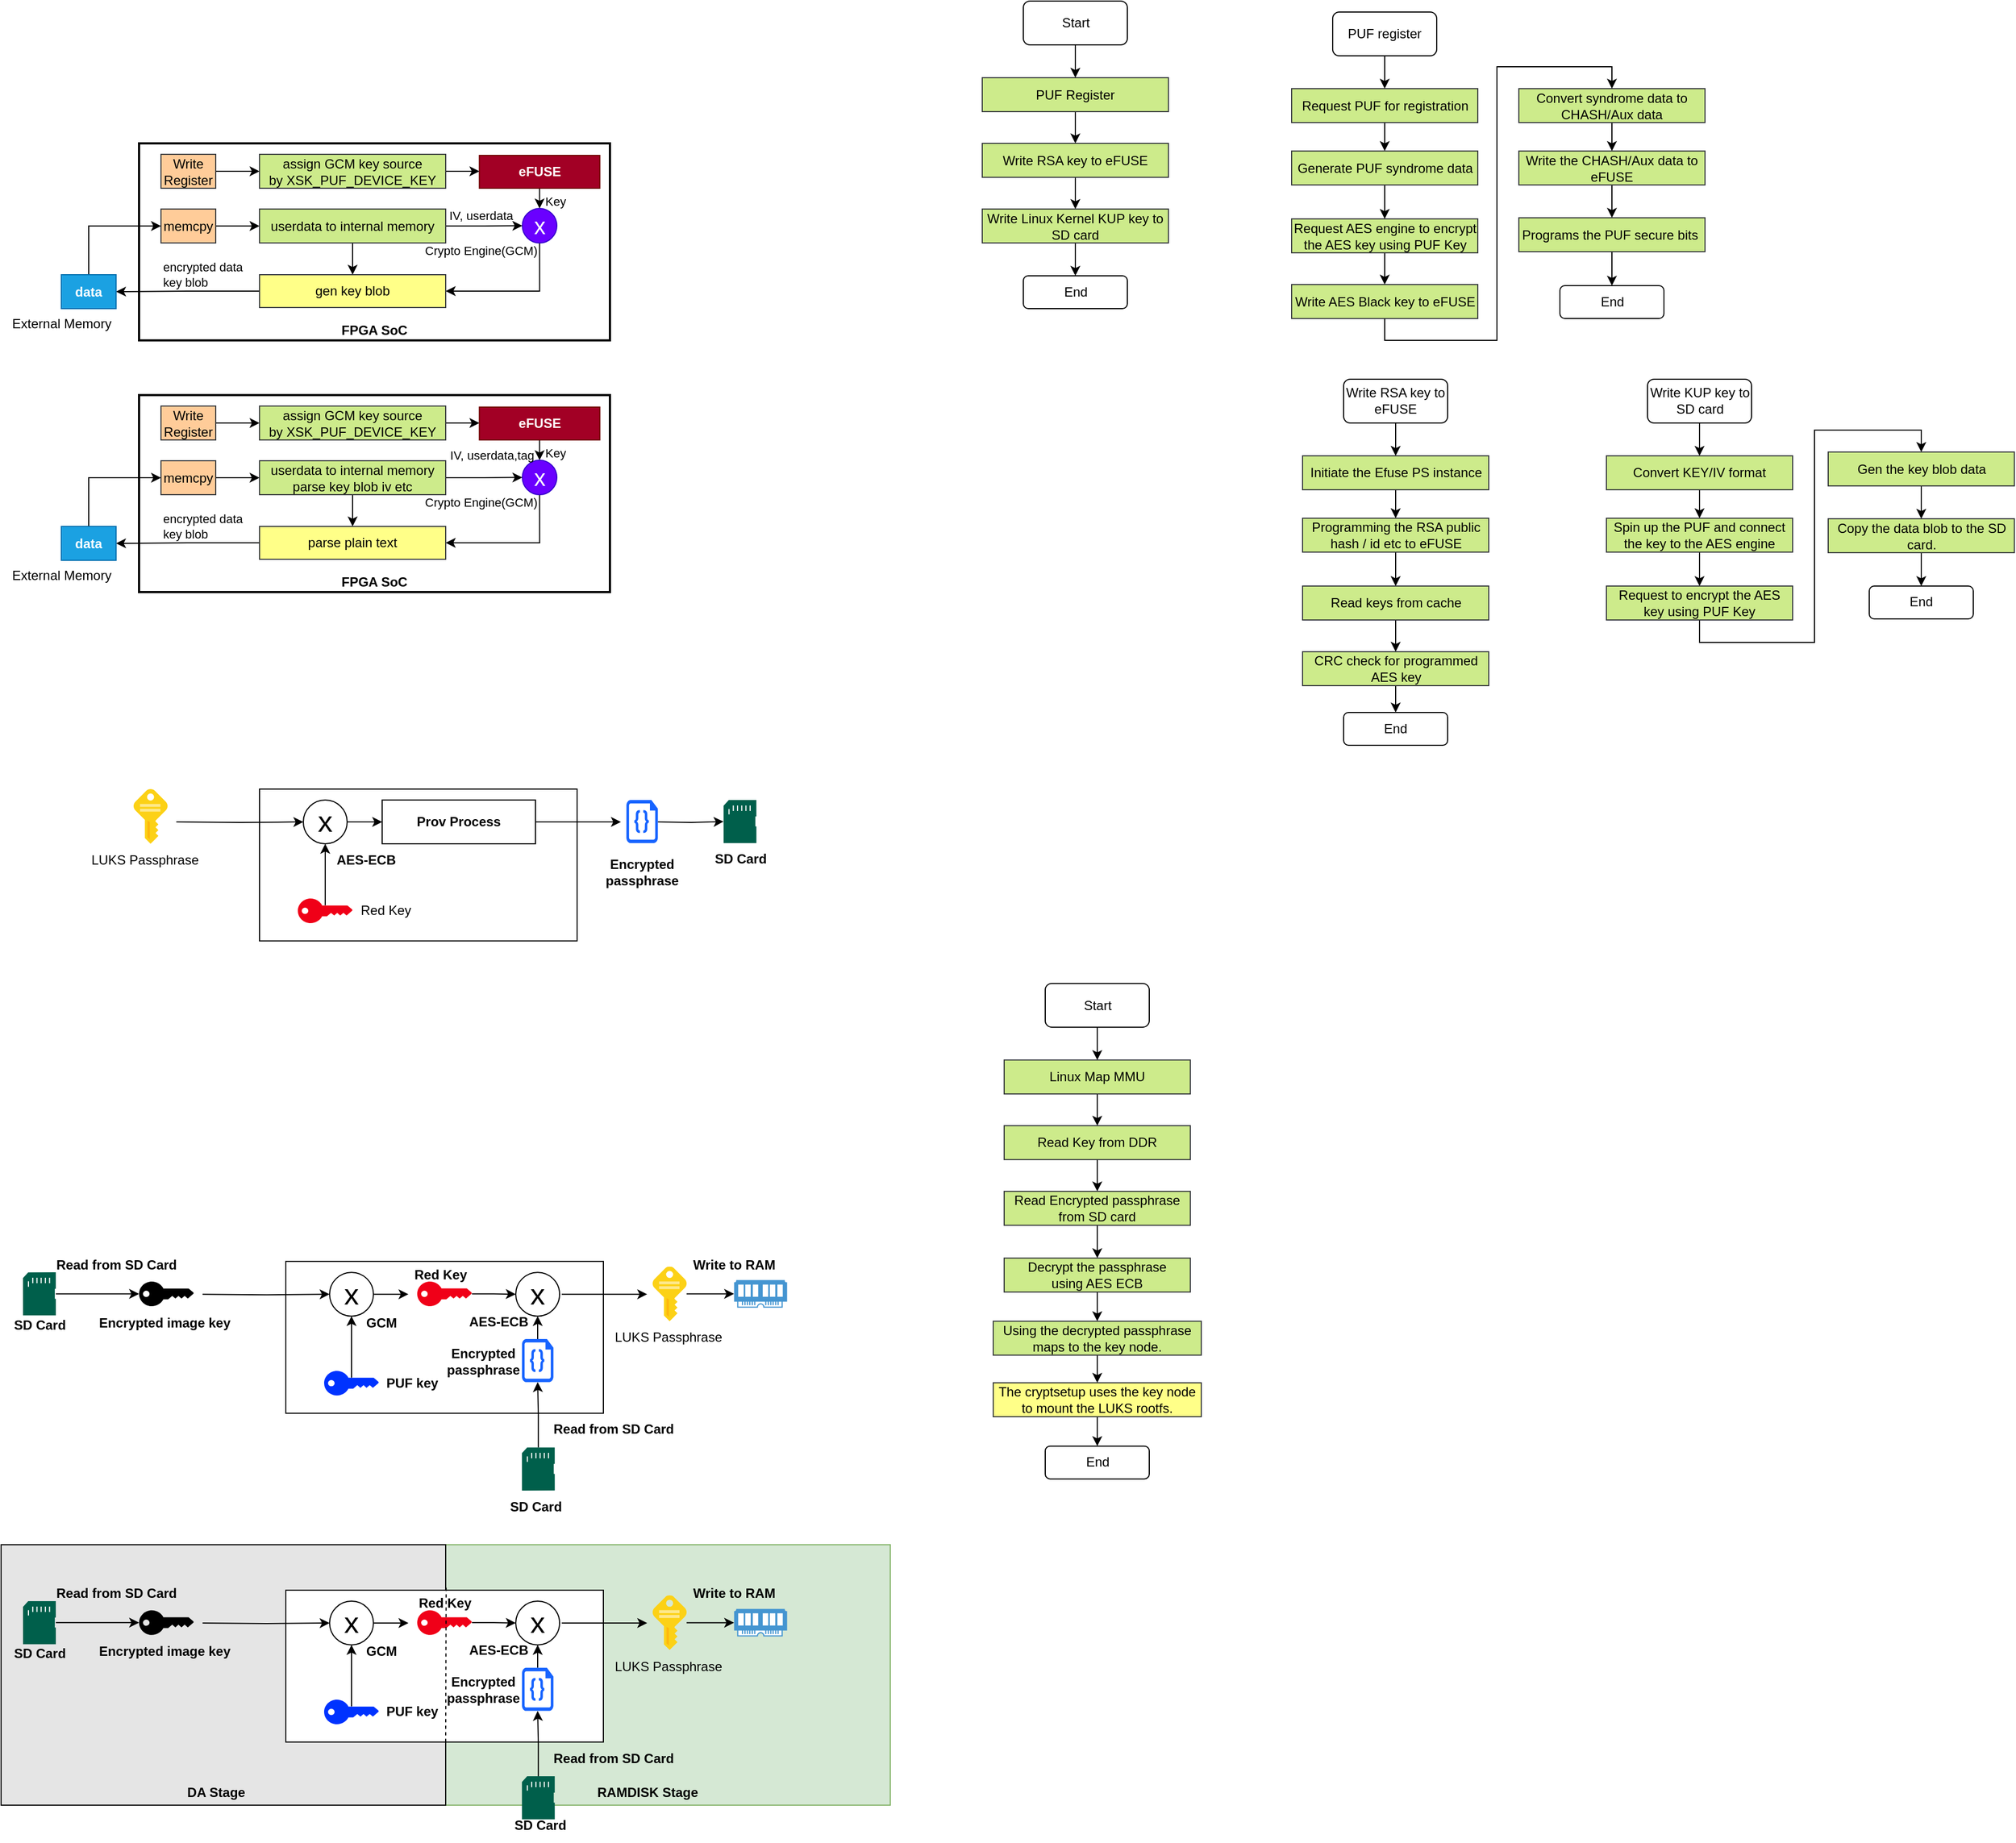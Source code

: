 <mxfile version="20.8.10" type="device"><diagram id="eOrjNteVhnYl1yW6FZCV" name="第 1 页"><mxGraphModel dx="1333" dy="772" grid="1" gridSize="10" guides="1" tooltips="1" connect="1" arrows="1" fold="1" page="1" pageScale="1" pageWidth="827" pageHeight="1169" math="0" shadow="0"><root><mxCell id="0"/><mxCell id="1" parent="0"/><mxCell id="dIfFLoeEUg8xRtzglXrK-108" value="" style="rounded=0;whiteSpace=wrap;html=1;fontSize=12;fillColor=#d5e8d4;strokeColor=#82b366;" vertex="1" parent="1"><mxGeometry x="710" y="1520.43" width="406" height="238" as="geometry"/></mxCell><mxCell id="dIfFLoeEUg8xRtzglXrK-107" value="" style="rounded=0;whiteSpace=wrap;html=1;fontSize=12;fillColor=#E5E5E5;" vertex="1" parent="1"><mxGeometry x="304" y="1520.43" width="406" height="238" as="geometry"/></mxCell><mxCell id="HHF_aMySW7nhZMweLyzL-1" value="FPGA SoC" style="rounded=0;whiteSpace=wrap;html=1;verticalAlign=bottom;strokeWidth=2;fontStyle=1" parent="1" vertex="1"><mxGeometry x="430" y="240" width="430" height="180" as="geometry"/></mxCell><mxCell id="HHF_aMySW7nhZMweLyzL-4" value="External Memory" style="text;html=1;align=center;verticalAlign=middle;resizable=0;points=[];autosize=1;strokeColor=none;fillColor=none;" parent="1" vertex="1"><mxGeometry x="304" y="390" width="110" height="30" as="geometry"/></mxCell><mxCell id="HHF_aMySW7nhZMweLyzL-14" style="edgeStyle=orthogonalEdgeStyle;rounded=0;orthogonalLoop=1;jettySize=auto;html=1;exitX=0.5;exitY=1;exitDx=0;exitDy=0;entryX=0.5;entryY=0;entryDx=0;entryDy=0;fontSize=21;" parent="1" source="HHF_aMySW7nhZMweLyzL-6" target="HHF_aMySW7nhZMweLyzL-9" edge="1"><mxGeometry relative="1" as="geometry"/></mxCell><mxCell id="HHF_aMySW7nhZMweLyzL-6" value="eFUSE" style="rounded=0;whiteSpace=wrap;html=1;fillColor=#a20025;strokeColor=#6F0000;fontColor=#ffffff;fontStyle=1" parent="1" vertex="1"><mxGeometry x="740.75" y="251" width="110" height="30" as="geometry"/></mxCell><mxCell id="HHF_aMySW7nhZMweLyzL-11" style="edgeStyle=orthogonalEdgeStyle;rounded=0;orthogonalLoop=1;jettySize=auto;html=1;exitX=1;exitY=0.5;exitDx=0;exitDy=0;fontSize=21;" parent="1" source="HHF_aMySW7nhZMweLyzL-7" target="HHF_aMySW7nhZMweLyzL-8" edge="1"><mxGeometry relative="1" as="geometry"/></mxCell><mxCell id="HHF_aMySW7nhZMweLyzL-7" value="Write Register" style="rounded=0;whiteSpace=wrap;html=1;fillColor=#ffcc99;strokeColor=#36393d;" parent="1" vertex="1"><mxGeometry x="450" y="250" width="50" height="31" as="geometry"/></mxCell><mxCell id="HHF_aMySW7nhZMweLyzL-16" style="edgeStyle=orthogonalEdgeStyle;rounded=0;orthogonalLoop=1;jettySize=auto;html=1;exitX=1;exitY=0.5;exitDx=0;exitDy=0;entryX=0;entryY=0.5;entryDx=0;entryDy=0;fontSize=21;" parent="1" source="HHF_aMySW7nhZMweLyzL-8" target="HHF_aMySW7nhZMweLyzL-6" edge="1"><mxGeometry relative="1" as="geometry"/></mxCell><mxCell id="HHF_aMySW7nhZMweLyzL-8" value="assign GCM key source by&amp;nbsp;XSK_PUF_DEVICE_KEY" style="rounded=0;whiteSpace=wrap;html=1;fillColor=#cdeb8b;strokeColor=#36393d;" parent="1" vertex="1"><mxGeometry x="540" y="250" width="170" height="31" as="geometry"/></mxCell><mxCell id="HHF_aMySW7nhZMweLyzL-28" style="edgeStyle=orthogonalEdgeStyle;rounded=0;orthogonalLoop=1;jettySize=auto;html=1;exitX=0.5;exitY=1;exitDx=0;exitDy=0;entryX=1;entryY=0.5;entryDx=0;entryDy=0;fontSize=11;" parent="1" source="HHF_aMySW7nhZMweLyzL-9" target="HHF_aMySW7nhZMweLyzL-23" edge="1"><mxGeometry relative="1" as="geometry"/></mxCell><mxCell id="HHF_aMySW7nhZMweLyzL-9" value="x" style="ellipse;whiteSpace=wrap;html=1;aspect=fixed;fontSize=21;fillColor=#6a00ff;fontColor=#ffffff;strokeColor=#3700CC;" parent="1" vertex="1"><mxGeometry x="780" y="299.5" width="31.5" height="31.5" as="geometry"/></mxCell><mxCell id="HHF_aMySW7nhZMweLyzL-18" style="edgeStyle=orthogonalEdgeStyle;rounded=0;orthogonalLoop=1;jettySize=auto;html=1;exitX=1;exitY=0.5;exitDx=0;exitDy=0;fontSize=21;" parent="1" source="HHF_aMySW7nhZMweLyzL-15" target="HHF_aMySW7nhZMweLyzL-17" edge="1"><mxGeometry relative="1" as="geometry"/></mxCell><mxCell id="HHF_aMySW7nhZMweLyzL-15" value="memcpy" style="rounded=0;whiteSpace=wrap;html=1;fillColor=#ffcc99;strokeColor=#36393d;" parent="1" vertex="1"><mxGeometry x="450" y="300" width="50" height="31" as="geometry"/></mxCell><mxCell id="HHF_aMySW7nhZMweLyzL-19" style="edgeStyle=orthogonalEdgeStyle;rounded=0;orthogonalLoop=1;jettySize=auto;html=1;exitX=1;exitY=0.5;exitDx=0;exitDy=0;entryX=0;entryY=0.5;entryDx=0;entryDy=0;fontSize=21;" parent="1" source="HHF_aMySW7nhZMweLyzL-17" target="HHF_aMySW7nhZMweLyzL-9" edge="1"><mxGeometry relative="1" as="geometry"/></mxCell><mxCell id="HHF_aMySW7nhZMweLyzL-29" style="edgeStyle=orthogonalEdgeStyle;rounded=0;orthogonalLoop=1;jettySize=auto;html=1;exitX=0.5;exitY=1;exitDx=0;exitDy=0;fontSize=11;" parent="1" source="HHF_aMySW7nhZMweLyzL-17" target="HHF_aMySW7nhZMweLyzL-23" edge="1"><mxGeometry relative="1" as="geometry"/></mxCell><mxCell id="HHF_aMySW7nhZMweLyzL-17" value="userdata to internal memory" style="rounded=0;whiteSpace=wrap;html=1;fillColor=#cdeb8b;strokeColor=#36393d;" parent="1" vertex="1"><mxGeometry x="540" y="300" width="170" height="31" as="geometry"/></mxCell><mxCell id="HHF_aMySW7nhZMweLyzL-20" value="IV, userdata" style="text;html=1;align=center;verticalAlign=middle;resizable=0;points=[];autosize=1;strokeColor=none;fillColor=none;fontSize=11;" parent="1" vertex="1"><mxGeometry x="702" y="291" width="80" height="30" as="geometry"/></mxCell><mxCell id="HHF_aMySW7nhZMweLyzL-21" value="Key" style="text;html=1;align=center;verticalAlign=middle;resizable=0;points=[];autosize=1;strokeColor=none;fillColor=none;fontSize=11;" parent="1" vertex="1"><mxGeometry x="790" y="278" width="40" height="30" as="geometry"/></mxCell><mxCell id="HHF_aMySW7nhZMweLyzL-31" style="edgeStyle=orthogonalEdgeStyle;rounded=0;orthogonalLoop=1;jettySize=auto;html=1;exitX=0;exitY=0.5;exitDx=0;exitDy=0;fontSize=11;" parent="1" source="HHF_aMySW7nhZMweLyzL-23" target="HHF_aMySW7nhZMweLyzL-30" edge="1"><mxGeometry relative="1" as="geometry"/></mxCell><mxCell id="HHF_aMySW7nhZMweLyzL-23" value="gen key blob" style="rounded=0;whiteSpace=wrap;html=1;fillColor=#ffff88;strokeColor=#36393d;" parent="1" vertex="1"><mxGeometry x="540" y="360" width="170" height="30" as="geometry"/></mxCell><mxCell id="HHF_aMySW7nhZMweLyzL-32" style="edgeStyle=orthogonalEdgeStyle;rounded=0;orthogonalLoop=1;jettySize=auto;html=1;exitX=0.5;exitY=0;exitDx=0;exitDy=0;entryX=0;entryY=0.5;entryDx=0;entryDy=0;fontSize=11;" parent="1" source="HHF_aMySW7nhZMweLyzL-30" target="HHF_aMySW7nhZMweLyzL-15" edge="1"><mxGeometry relative="1" as="geometry"/></mxCell><mxCell id="HHF_aMySW7nhZMweLyzL-30" value="data" style="rounded=0;whiteSpace=wrap;html=1;fillColor=#1ba1e2;fontColor=#ffffff;strokeColor=#006EAF;fontStyle=1" parent="1" vertex="1"><mxGeometry x="359" y="360" width="50" height="31" as="geometry"/></mxCell><mxCell id="HHF_aMySW7nhZMweLyzL-33" value="Crypto Engine(GCM)" style="text;html=1;align=center;verticalAlign=middle;resizable=0;points=[];autosize=1;strokeColor=none;fillColor=none;fontSize=11;" parent="1" vertex="1"><mxGeometry x="677" y="323" width="130" height="30" as="geometry"/></mxCell><mxCell id="HHF_aMySW7nhZMweLyzL-34" value="encrypted data&lt;br&gt;key blob" style="text;html=1;align=left;verticalAlign=middle;resizable=0;points=[];autosize=1;strokeColor=none;fillColor=none;fontSize=11;" parent="1" vertex="1"><mxGeometry x="450" y="340" width="100" height="40" as="geometry"/></mxCell><mxCell id="HHF_aMySW7nhZMweLyzL-35" value="FPGA SoC" style="rounded=0;whiteSpace=wrap;html=1;verticalAlign=bottom;strokeWidth=2;fontStyle=1" parent="1" vertex="1"><mxGeometry x="430" y="470" width="430" height="180" as="geometry"/></mxCell><mxCell id="HHF_aMySW7nhZMweLyzL-36" value="External Memory" style="text;html=1;align=center;verticalAlign=middle;resizable=0;points=[];autosize=1;strokeColor=none;fillColor=none;" parent="1" vertex="1"><mxGeometry x="304" y="620" width="110" height="30" as="geometry"/></mxCell><mxCell id="HHF_aMySW7nhZMweLyzL-37" style="edgeStyle=orthogonalEdgeStyle;rounded=0;orthogonalLoop=1;jettySize=auto;html=1;exitX=0.5;exitY=1;exitDx=0;exitDy=0;entryX=0.5;entryY=0;entryDx=0;entryDy=0;fontSize=21;" parent="1" source="HHF_aMySW7nhZMweLyzL-38" target="HHF_aMySW7nhZMweLyzL-44" edge="1"><mxGeometry relative="1" as="geometry"/></mxCell><mxCell id="HHF_aMySW7nhZMweLyzL-38" value="eFUSE" style="rounded=0;whiteSpace=wrap;html=1;fillColor=#a20025;strokeColor=#6F0000;fontColor=#ffffff;fontStyle=1" parent="1" vertex="1"><mxGeometry x="740.75" y="481" width="110" height="30" as="geometry"/></mxCell><mxCell id="HHF_aMySW7nhZMweLyzL-39" style="edgeStyle=orthogonalEdgeStyle;rounded=0;orthogonalLoop=1;jettySize=auto;html=1;exitX=1;exitY=0.5;exitDx=0;exitDy=0;fontSize=21;" parent="1" source="HHF_aMySW7nhZMweLyzL-40" target="HHF_aMySW7nhZMweLyzL-42" edge="1"><mxGeometry relative="1" as="geometry"/></mxCell><mxCell id="HHF_aMySW7nhZMweLyzL-40" value="Write Register" style="rounded=0;whiteSpace=wrap;html=1;fillColor=#ffcc99;strokeColor=#36393d;" parent="1" vertex="1"><mxGeometry x="450" y="480" width="50" height="31" as="geometry"/></mxCell><mxCell id="HHF_aMySW7nhZMweLyzL-41" style="edgeStyle=orthogonalEdgeStyle;rounded=0;orthogonalLoop=1;jettySize=auto;html=1;exitX=1;exitY=0.5;exitDx=0;exitDy=0;entryX=0;entryY=0.5;entryDx=0;entryDy=0;fontSize=21;" parent="1" source="HHF_aMySW7nhZMweLyzL-42" target="HHF_aMySW7nhZMweLyzL-38" edge="1"><mxGeometry relative="1" as="geometry"/></mxCell><mxCell id="HHF_aMySW7nhZMweLyzL-42" value="assign GCM key source by&amp;nbsp;XSK_PUF_DEVICE_KEY" style="rounded=0;whiteSpace=wrap;html=1;fillColor=#cdeb8b;strokeColor=#36393d;" parent="1" vertex="1"><mxGeometry x="540" y="480" width="170" height="31" as="geometry"/></mxCell><mxCell id="HHF_aMySW7nhZMweLyzL-43" style="edgeStyle=orthogonalEdgeStyle;rounded=0;orthogonalLoop=1;jettySize=auto;html=1;exitX=0.5;exitY=1;exitDx=0;exitDy=0;entryX=1;entryY=0.5;entryDx=0;entryDy=0;fontSize=11;" parent="1" source="HHF_aMySW7nhZMweLyzL-44" target="HHF_aMySW7nhZMweLyzL-53" edge="1"><mxGeometry relative="1" as="geometry"/></mxCell><mxCell id="HHF_aMySW7nhZMweLyzL-44" value="x" style="ellipse;whiteSpace=wrap;html=1;aspect=fixed;fontSize=21;fillColor=#6a00ff;fontColor=#ffffff;strokeColor=#3700CC;" parent="1" vertex="1"><mxGeometry x="780" y="529.5" width="31.5" height="31.5" as="geometry"/></mxCell><mxCell id="HHF_aMySW7nhZMweLyzL-45" style="edgeStyle=orthogonalEdgeStyle;rounded=0;orthogonalLoop=1;jettySize=auto;html=1;exitX=1;exitY=0.5;exitDx=0;exitDy=0;fontSize=21;" parent="1" source="HHF_aMySW7nhZMweLyzL-46" target="HHF_aMySW7nhZMweLyzL-49" edge="1"><mxGeometry relative="1" as="geometry"/></mxCell><mxCell id="HHF_aMySW7nhZMweLyzL-46" value="memcpy" style="rounded=0;whiteSpace=wrap;html=1;fillColor=#ffcc99;strokeColor=#36393d;" parent="1" vertex="1"><mxGeometry x="450" y="530" width="50" height="31" as="geometry"/></mxCell><mxCell id="HHF_aMySW7nhZMweLyzL-47" style="edgeStyle=orthogonalEdgeStyle;rounded=0;orthogonalLoop=1;jettySize=auto;html=1;exitX=1;exitY=0.5;exitDx=0;exitDy=0;entryX=0;entryY=0.5;entryDx=0;entryDy=0;fontSize=21;" parent="1" source="HHF_aMySW7nhZMweLyzL-49" target="HHF_aMySW7nhZMweLyzL-44" edge="1"><mxGeometry relative="1" as="geometry"/></mxCell><mxCell id="HHF_aMySW7nhZMweLyzL-48" style="edgeStyle=orthogonalEdgeStyle;rounded=0;orthogonalLoop=1;jettySize=auto;html=1;exitX=0.5;exitY=1;exitDx=0;exitDy=0;fontSize=11;" parent="1" source="HHF_aMySW7nhZMweLyzL-49" target="HHF_aMySW7nhZMweLyzL-53" edge="1"><mxGeometry relative="1" as="geometry"/></mxCell><mxCell id="HHF_aMySW7nhZMweLyzL-49" value="userdata to internal memory&lt;br&gt;parse key blob iv etc" style="rounded=0;whiteSpace=wrap;html=1;fillColor=#cdeb8b;strokeColor=#36393d;" parent="1" vertex="1"><mxGeometry x="540" y="530" width="170" height="31" as="geometry"/></mxCell><mxCell id="HHF_aMySW7nhZMweLyzL-50" value="IV, userdata,tag" style="text;html=1;align=center;verticalAlign=middle;resizable=0;points=[];autosize=1;strokeColor=none;fillColor=none;fontSize=11;" parent="1" vertex="1"><mxGeometry x="702" y="510" width="100" height="30" as="geometry"/></mxCell><mxCell id="HHF_aMySW7nhZMweLyzL-51" value="Key" style="text;html=1;align=center;verticalAlign=middle;resizable=0;points=[];autosize=1;strokeColor=none;fillColor=none;fontSize=11;" parent="1" vertex="1"><mxGeometry x="790" y="508" width="40" height="30" as="geometry"/></mxCell><mxCell id="HHF_aMySW7nhZMweLyzL-52" style="edgeStyle=orthogonalEdgeStyle;rounded=0;orthogonalLoop=1;jettySize=auto;html=1;exitX=0;exitY=0.5;exitDx=0;exitDy=0;fontSize=11;" parent="1" source="HHF_aMySW7nhZMweLyzL-53" target="HHF_aMySW7nhZMweLyzL-55" edge="1"><mxGeometry relative="1" as="geometry"/></mxCell><mxCell id="HHF_aMySW7nhZMweLyzL-53" value="parse plain text" style="rounded=0;whiteSpace=wrap;html=1;fillColor=#ffff88;strokeColor=#36393d;" parent="1" vertex="1"><mxGeometry x="540" y="590" width="170" height="30" as="geometry"/></mxCell><mxCell id="HHF_aMySW7nhZMweLyzL-54" style="edgeStyle=orthogonalEdgeStyle;rounded=0;orthogonalLoop=1;jettySize=auto;html=1;exitX=0.5;exitY=0;exitDx=0;exitDy=0;entryX=0;entryY=0.5;entryDx=0;entryDy=0;fontSize=11;" parent="1" source="HHF_aMySW7nhZMweLyzL-55" target="HHF_aMySW7nhZMweLyzL-46" edge="1"><mxGeometry relative="1" as="geometry"/></mxCell><mxCell id="HHF_aMySW7nhZMweLyzL-55" value="data" style="rounded=0;whiteSpace=wrap;html=1;fillColor=#1ba1e2;fontColor=#ffffff;strokeColor=#006EAF;fontStyle=1" parent="1" vertex="1"><mxGeometry x="359" y="590" width="50" height="31" as="geometry"/></mxCell><mxCell id="HHF_aMySW7nhZMweLyzL-56" value="Crypto Engine(GCM)" style="text;html=1;align=center;verticalAlign=middle;resizable=0;points=[];autosize=1;strokeColor=none;fillColor=none;fontSize=11;" parent="1" vertex="1"><mxGeometry x="677" y="553" width="130" height="30" as="geometry"/></mxCell><mxCell id="HHF_aMySW7nhZMweLyzL-57" value="encrypted data&lt;br&gt;key blob" style="text;html=1;align=left;verticalAlign=middle;resizable=0;points=[];autosize=1;strokeColor=none;fillColor=none;fontSize=11;" parent="1" vertex="1"><mxGeometry x="450" y="570" width="100" height="40" as="geometry"/></mxCell><mxCell id="ixAvkGjp0w7p_v3GPEU4-5" style="edgeStyle=orthogonalEdgeStyle;rounded=0;orthogonalLoop=1;jettySize=auto;html=1;exitX=0.5;exitY=1;exitDx=0;exitDy=0;" parent="1" source="ixAvkGjp0w7p_v3GPEU4-1" target="ixAvkGjp0w7p_v3GPEU4-4" edge="1"><mxGeometry relative="1" as="geometry"/></mxCell><mxCell id="ixAvkGjp0w7p_v3GPEU4-1" value="PUF Register" style="rounded=0;whiteSpace=wrap;html=1;fillColor=#cdeb8b;strokeColor=#36393d;" parent="1" vertex="1"><mxGeometry x="1200" y="180" width="170" height="31" as="geometry"/></mxCell><mxCell id="ixAvkGjp0w7p_v3GPEU4-3" style="edgeStyle=orthogonalEdgeStyle;rounded=0;orthogonalLoop=1;jettySize=auto;html=1;exitX=0.5;exitY=1;exitDx=0;exitDy=0;" parent="1" source="ixAvkGjp0w7p_v3GPEU4-2" target="ixAvkGjp0w7p_v3GPEU4-1" edge="1"><mxGeometry relative="1" as="geometry"/></mxCell><mxCell id="ixAvkGjp0w7p_v3GPEU4-2" value="Start" style="rounded=1;whiteSpace=wrap;html=1;" parent="1" vertex="1"><mxGeometry x="1237.5" y="110" width="95" height="40" as="geometry"/></mxCell><mxCell id="ixAvkGjp0w7p_v3GPEU4-7" style="edgeStyle=orthogonalEdgeStyle;rounded=0;orthogonalLoop=1;jettySize=auto;html=1;exitX=0.5;exitY=1;exitDx=0;exitDy=0;entryX=0.5;entryY=0;entryDx=0;entryDy=0;" parent="1" source="ixAvkGjp0w7p_v3GPEU4-4" target="ixAvkGjp0w7p_v3GPEU4-6" edge="1"><mxGeometry relative="1" as="geometry"/></mxCell><mxCell id="ixAvkGjp0w7p_v3GPEU4-4" value="Write RSA key to eFUSE" style="rounded=0;whiteSpace=wrap;html=1;fillColor=#cdeb8b;strokeColor=#36393d;" parent="1" vertex="1"><mxGeometry x="1200" y="240" width="170" height="31" as="geometry"/></mxCell><mxCell id="ixAvkGjp0w7p_v3GPEU4-10" style="edgeStyle=orthogonalEdgeStyle;rounded=0;orthogonalLoop=1;jettySize=auto;html=1;exitX=0.5;exitY=1;exitDx=0;exitDy=0;" parent="1" source="ixAvkGjp0w7p_v3GPEU4-6" target="ixAvkGjp0w7p_v3GPEU4-9" edge="1"><mxGeometry relative="1" as="geometry"/></mxCell><mxCell id="ixAvkGjp0w7p_v3GPEU4-6" value="Write Linux Kernel KUP key to SD card" style="rounded=0;whiteSpace=wrap;html=1;fillColor=#cdeb8b;strokeColor=#36393d;" parent="1" vertex="1"><mxGeometry x="1200" y="300" width="170" height="31" as="geometry"/></mxCell><mxCell id="ixAvkGjp0w7p_v3GPEU4-9" value="End" style="rounded=1;whiteSpace=wrap;html=1;" parent="1" vertex="1"><mxGeometry x="1237.5" y="361" width="95" height="30" as="geometry"/></mxCell><mxCell id="ixAvkGjp0w7p_v3GPEU4-13" style="edgeStyle=orthogonalEdgeStyle;rounded=0;orthogonalLoop=1;jettySize=auto;html=1;exitX=0.5;exitY=1;exitDx=0;exitDy=0;entryX=0.5;entryY=0;entryDx=0;entryDy=0;" parent="1" source="ixAvkGjp0w7p_v3GPEU4-11" target="ixAvkGjp0w7p_v3GPEU4-12" edge="1"><mxGeometry relative="1" as="geometry"/></mxCell><mxCell id="ixAvkGjp0w7p_v3GPEU4-11" value="PUF register" style="rounded=1;whiteSpace=wrap;html=1;" parent="1" vertex="1"><mxGeometry x="1520" y="120" width="95" height="40" as="geometry"/></mxCell><mxCell id="ixAvkGjp0w7p_v3GPEU4-15" style="edgeStyle=orthogonalEdgeStyle;rounded=0;orthogonalLoop=1;jettySize=auto;html=1;exitX=0.5;exitY=1;exitDx=0;exitDy=0;" parent="1" source="ixAvkGjp0w7p_v3GPEU4-12" target="ixAvkGjp0w7p_v3GPEU4-14" edge="1"><mxGeometry relative="1" as="geometry"/></mxCell><mxCell id="ixAvkGjp0w7p_v3GPEU4-12" value="Request PUF for registration" style="rounded=0;whiteSpace=wrap;html=1;fillColor=#cdeb8b;strokeColor=#36393d;" parent="1" vertex="1"><mxGeometry x="1482.5" y="190" width="170" height="31" as="geometry"/></mxCell><mxCell id="ixAvkGjp0w7p_v3GPEU4-17" style="edgeStyle=orthogonalEdgeStyle;rounded=0;orthogonalLoop=1;jettySize=auto;html=1;exitX=0.5;exitY=1;exitDx=0;exitDy=0;entryX=0.5;entryY=0;entryDx=0;entryDy=0;" parent="1" source="ixAvkGjp0w7p_v3GPEU4-14" target="ixAvkGjp0w7p_v3GPEU4-16" edge="1"><mxGeometry relative="1" as="geometry"/></mxCell><mxCell id="ixAvkGjp0w7p_v3GPEU4-14" value="Generate PUF syndrome data" style="rounded=0;whiteSpace=wrap;html=1;fillColor=#cdeb8b;strokeColor=#36393d;" parent="1" vertex="1"><mxGeometry x="1482.5" y="247" width="170" height="31" as="geometry"/></mxCell><mxCell id="ixAvkGjp0w7p_v3GPEU4-27" style="edgeStyle=orthogonalEdgeStyle;rounded=0;orthogonalLoop=1;jettySize=auto;html=1;exitX=0.5;exitY=1;exitDx=0;exitDy=0;entryX=0.5;entryY=0;entryDx=0;entryDy=0;" parent="1" source="ixAvkGjp0w7p_v3GPEU4-16" target="ixAvkGjp0w7p_v3GPEU4-26" edge="1"><mxGeometry relative="1" as="geometry"/></mxCell><mxCell id="ixAvkGjp0w7p_v3GPEU4-16" value="Request AES engine to encrypt the AES key using PUF Key" style="rounded=0;whiteSpace=wrap;html=1;fillColor=#cdeb8b;strokeColor=#36393d;" parent="1" vertex="1"><mxGeometry x="1482.5" y="309" width="170" height="31" as="geometry"/></mxCell><mxCell id="ixAvkGjp0w7p_v3GPEU4-21" style="edgeStyle=orthogonalEdgeStyle;rounded=0;orthogonalLoop=1;jettySize=auto;html=1;exitX=0.5;exitY=1;exitDx=0;exitDy=0;" parent="1" source="ixAvkGjp0w7p_v3GPEU4-18" target="ixAvkGjp0w7p_v3GPEU4-20" edge="1"><mxGeometry relative="1" as="geometry"/></mxCell><mxCell id="ixAvkGjp0w7p_v3GPEU4-18" value="Convert syndrome data to CHASH/Aux data" style="rounded=0;whiteSpace=wrap;html=1;fillColor=#cdeb8b;strokeColor=#36393d;" parent="1" vertex="1"><mxGeometry x="1690" y="190" width="170" height="31" as="geometry"/></mxCell><mxCell id="ixAvkGjp0w7p_v3GPEU4-23" style="edgeStyle=orthogonalEdgeStyle;rounded=0;orthogonalLoop=1;jettySize=auto;html=1;exitX=0.5;exitY=1;exitDx=0;exitDy=0;" parent="1" source="ixAvkGjp0w7p_v3GPEU4-20" target="ixAvkGjp0w7p_v3GPEU4-22" edge="1"><mxGeometry relative="1" as="geometry"/></mxCell><mxCell id="ixAvkGjp0w7p_v3GPEU4-20" value="Write the CHASH/Aux data to eFUSE" style="rounded=0;whiteSpace=wrap;html=1;fillColor=#cdeb8b;strokeColor=#36393d;" parent="1" vertex="1"><mxGeometry x="1690" y="247" width="170" height="31" as="geometry"/></mxCell><mxCell id="ixAvkGjp0w7p_v3GPEU4-25" style="edgeStyle=orthogonalEdgeStyle;rounded=0;orthogonalLoop=1;jettySize=auto;html=1;exitX=0.5;exitY=1;exitDx=0;exitDy=0;entryX=0.5;entryY=0;entryDx=0;entryDy=0;" parent="1" source="ixAvkGjp0w7p_v3GPEU4-22" target="ixAvkGjp0w7p_v3GPEU4-24" edge="1"><mxGeometry relative="1" as="geometry"/></mxCell><mxCell id="ixAvkGjp0w7p_v3GPEU4-22" value="Programs the PUF secure bits&amp;nbsp;" style="rounded=0;whiteSpace=wrap;html=1;fillColor=#cdeb8b;strokeColor=#36393d;" parent="1" vertex="1"><mxGeometry x="1690" y="308" width="170" height="31" as="geometry"/></mxCell><mxCell id="ixAvkGjp0w7p_v3GPEU4-24" value="End" style="rounded=1;whiteSpace=wrap;html=1;" parent="1" vertex="1"><mxGeometry x="1727.5" y="370" width="95" height="30" as="geometry"/></mxCell><mxCell id="ixAvkGjp0w7p_v3GPEU4-28" style="edgeStyle=orthogonalEdgeStyle;rounded=0;orthogonalLoop=1;jettySize=auto;html=1;exitX=0.5;exitY=1;exitDx=0;exitDy=0;entryX=0.5;entryY=0;entryDx=0;entryDy=0;" parent="1" source="ixAvkGjp0w7p_v3GPEU4-26" target="ixAvkGjp0w7p_v3GPEU4-18" edge="1"><mxGeometry relative="1" as="geometry"><Array as="points"><mxPoint x="1568" y="420"/><mxPoint x="1670" y="420"/><mxPoint x="1670" y="170"/><mxPoint x="1775" y="170"/></Array></mxGeometry></mxCell><mxCell id="ixAvkGjp0w7p_v3GPEU4-26" value="Write AES Black key to eFUSE" style="rounded=0;whiteSpace=wrap;html=1;fillColor=#cdeb8b;strokeColor=#36393d;" parent="1" vertex="1"><mxGeometry x="1482.5" y="369" width="170" height="31" as="geometry"/></mxCell><mxCell id="ixAvkGjp0w7p_v3GPEU4-29" style="edgeStyle=orthogonalEdgeStyle;rounded=0;orthogonalLoop=1;jettySize=auto;html=1;exitX=0.5;exitY=1;exitDx=0;exitDy=0;entryX=0.5;entryY=0;entryDx=0;entryDy=0;" parent="1" source="ixAvkGjp0w7p_v3GPEU4-30" target="ixAvkGjp0w7p_v3GPEU4-32" edge="1"><mxGeometry relative="1" as="geometry"/></mxCell><mxCell id="ixAvkGjp0w7p_v3GPEU4-30" value="Write RSA key to eFUSE" style="rounded=1;whiteSpace=wrap;html=1;" parent="1" vertex="1"><mxGeometry x="1530" y="455.49" width="95" height="40" as="geometry"/></mxCell><mxCell id="ixAvkGjp0w7p_v3GPEU4-31" style="edgeStyle=orthogonalEdgeStyle;rounded=0;orthogonalLoop=1;jettySize=auto;html=1;exitX=0.5;exitY=1;exitDx=0;exitDy=0;" parent="1" source="ixAvkGjp0w7p_v3GPEU4-32" target="ixAvkGjp0w7p_v3GPEU4-34" edge="1"><mxGeometry relative="1" as="geometry"/></mxCell><mxCell id="ixAvkGjp0w7p_v3GPEU4-32" value="Initiate the Efuse PS instance" style="rounded=0;whiteSpace=wrap;html=1;fillColor=#cdeb8b;strokeColor=#36393d;" parent="1" vertex="1"><mxGeometry x="1492.5" y="525.49" width="170" height="31" as="geometry"/></mxCell><mxCell id="ixAvkGjp0w7p_v3GPEU4-33" style="edgeStyle=orthogonalEdgeStyle;rounded=0;orthogonalLoop=1;jettySize=auto;html=1;exitX=0.5;exitY=1;exitDx=0;exitDy=0;entryX=0.5;entryY=0;entryDx=0;entryDy=0;" parent="1" source="ixAvkGjp0w7p_v3GPEU4-34" target="ixAvkGjp0w7p_v3GPEU4-36" edge="1"><mxGeometry relative="1" as="geometry"/></mxCell><mxCell id="ixAvkGjp0w7p_v3GPEU4-34" value="Programming the RSA public hash / id etc to eFUSE" style="rounded=0;whiteSpace=wrap;html=1;fillColor=#cdeb8b;strokeColor=#36393d;" parent="1" vertex="1"><mxGeometry x="1492.5" y="582.49" width="170" height="31" as="geometry"/></mxCell><mxCell id="ixAvkGjp0w7p_v3GPEU4-35" style="edgeStyle=orthogonalEdgeStyle;rounded=0;orthogonalLoop=1;jettySize=auto;html=1;exitX=0.5;exitY=1;exitDx=0;exitDy=0;entryX=0.5;entryY=0;entryDx=0;entryDy=0;" parent="1" source="ixAvkGjp0w7p_v3GPEU4-36" target="ixAvkGjp0w7p_v3GPEU4-45" edge="1"><mxGeometry relative="1" as="geometry"/></mxCell><mxCell id="ixAvkGjp0w7p_v3GPEU4-36" value="Read keys from cache" style="rounded=0;whiteSpace=wrap;html=1;fillColor=#cdeb8b;strokeColor=#36393d;" parent="1" vertex="1"><mxGeometry x="1492.5" y="644.49" width="170" height="31" as="geometry"/></mxCell><mxCell id="ixAvkGjp0w7p_v3GPEU4-43" value="End" style="rounded=1;whiteSpace=wrap;html=1;" parent="1" vertex="1"><mxGeometry x="1530" y="760" width="95" height="30" as="geometry"/></mxCell><mxCell id="ixAvkGjp0w7p_v3GPEU4-46" style="edgeStyle=orthogonalEdgeStyle;rounded=0;orthogonalLoop=1;jettySize=auto;html=1;exitX=0.5;exitY=1;exitDx=0;exitDy=0;entryX=0.5;entryY=0;entryDx=0;entryDy=0;" parent="1" source="ixAvkGjp0w7p_v3GPEU4-45" target="ixAvkGjp0w7p_v3GPEU4-43" edge="1"><mxGeometry relative="1" as="geometry"/></mxCell><mxCell id="ixAvkGjp0w7p_v3GPEU4-45" value="CRC check for programmed AES key" style="rounded=0;whiteSpace=wrap;html=1;fillColor=#cdeb8b;strokeColor=#36393d;" parent="1" vertex="1"><mxGeometry x="1492.5" y="704.49" width="170" height="31" as="geometry"/></mxCell><mxCell id="ixAvkGjp0w7p_v3GPEU4-47" style="edgeStyle=orthogonalEdgeStyle;rounded=0;orthogonalLoop=1;jettySize=auto;html=1;exitX=0.5;exitY=1;exitDx=0;exitDy=0;entryX=0.5;entryY=0;entryDx=0;entryDy=0;" parent="1" source="ixAvkGjp0w7p_v3GPEU4-48" target="ixAvkGjp0w7p_v3GPEU4-50" edge="1"><mxGeometry relative="1" as="geometry"/></mxCell><mxCell id="ixAvkGjp0w7p_v3GPEU4-48" value="Write KUP key to SD card" style="rounded=1;whiteSpace=wrap;html=1;" parent="1" vertex="1"><mxGeometry x="1807.5" y="455.49" width="95" height="40" as="geometry"/></mxCell><mxCell id="ixAvkGjp0w7p_v3GPEU4-49" style="edgeStyle=orthogonalEdgeStyle;rounded=0;orthogonalLoop=1;jettySize=auto;html=1;exitX=0.5;exitY=1;exitDx=0;exitDy=0;" parent="1" source="ixAvkGjp0w7p_v3GPEU4-50" target="ixAvkGjp0w7p_v3GPEU4-52" edge="1"><mxGeometry relative="1" as="geometry"/></mxCell><mxCell id="ixAvkGjp0w7p_v3GPEU4-50" value="Convert KEY/IV format" style="rounded=0;whiteSpace=wrap;html=1;fillColor=#cdeb8b;strokeColor=#36393d;" parent="1" vertex="1"><mxGeometry x="1770" y="525.49" width="170" height="31" as="geometry"/></mxCell><mxCell id="ixAvkGjp0w7p_v3GPEU4-51" style="edgeStyle=orthogonalEdgeStyle;rounded=0;orthogonalLoop=1;jettySize=auto;html=1;exitX=0.5;exitY=1;exitDx=0;exitDy=0;entryX=0.5;entryY=0;entryDx=0;entryDy=0;" parent="1" source="ixAvkGjp0w7p_v3GPEU4-52" target="ixAvkGjp0w7p_v3GPEU4-54" edge="1"><mxGeometry relative="1" as="geometry"/></mxCell><mxCell id="ixAvkGjp0w7p_v3GPEU4-52" value="Spin up the PUF and connect the key to the AES engine" style="rounded=0;whiteSpace=wrap;html=1;fillColor=#cdeb8b;strokeColor=#36393d;" parent="1" vertex="1"><mxGeometry x="1770" y="582.49" width="170" height="31" as="geometry"/></mxCell><mxCell id="ixAvkGjp0w7p_v3GPEU4-53" style="edgeStyle=orthogonalEdgeStyle;rounded=0;orthogonalLoop=1;jettySize=auto;html=1;exitX=0.5;exitY=1;exitDx=0;exitDy=0;entryX=0.5;entryY=0;entryDx=0;entryDy=0;" parent="1" source="ixAvkGjp0w7p_v3GPEU4-54" target="ixAvkGjp0w7p_v3GPEU4-57" edge="1"><mxGeometry relative="1" as="geometry"><Array as="points"><mxPoint x="1855" y="696"/><mxPoint x="1960" y="696"/><mxPoint x="1960" y="502"/><mxPoint x="2058" y="502"/></Array></mxGeometry></mxCell><mxCell id="ixAvkGjp0w7p_v3GPEU4-54" value="Request to encrypt the AES key using PUF Key" style="rounded=0;whiteSpace=wrap;html=1;fillColor=#cdeb8b;strokeColor=#36393d;" parent="1" vertex="1"><mxGeometry x="1770" y="644.49" width="170" height="31" as="geometry"/></mxCell><mxCell id="ixAvkGjp0w7p_v3GPEU4-55" value="End" style="rounded=1;whiteSpace=wrap;html=1;" parent="1" vertex="1"><mxGeometry x="2010" y="644.49" width="95" height="30" as="geometry"/></mxCell><mxCell id="ixAvkGjp0w7p_v3GPEU4-61" style="edgeStyle=orthogonalEdgeStyle;rounded=0;orthogonalLoop=1;jettySize=auto;html=1;exitX=0.5;exitY=1;exitDx=0;exitDy=0;" parent="1" source="ixAvkGjp0w7p_v3GPEU4-57" target="ixAvkGjp0w7p_v3GPEU4-58" edge="1"><mxGeometry relative="1" as="geometry"/></mxCell><mxCell id="ixAvkGjp0w7p_v3GPEU4-57" value="Gen the key blob data" style="rounded=0;whiteSpace=wrap;html=1;fillColor=#cdeb8b;strokeColor=#36393d;" parent="1" vertex="1"><mxGeometry x="1972.5" y="522" width="170" height="31" as="geometry"/></mxCell><mxCell id="ixAvkGjp0w7p_v3GPEU4-62" style="edgeStyle=orthogonalEdgeStyle;rounded=0;orthogonalLoop=1;jettySize=auto;html=1;exitX=0.5;exitY=1;exitDx=0;exitDy=0;" parent="1" source="ixAvkGjp0w7p_v3GPEU4-58" target="ixAvkGjp0w7p_v3GPEU4-55" edge="1"><mxGeometry relative="1" as="geometry"/></mxCell><mxCell id="ixAvkGjp0w7p_v3GPEU4-58" value="Copy the data blob to the SD card." style="rounded=0;whiteSpace=wrap;html=1;fillColor=#cdeb8b;strokeColor=#36393d;" parent="1" vertex="1"><mxGeometry x="1972.5" y="583" width="170" height="31" as="geometry"/></mxCell><mxCell id="dIfFLoeEUg8xRtzglXrK-1" value="" style="rounded=0;whiteSpace=wrap;html=1;" vertex="1" parent="1"><mxGeometry x="540" y="830" width="290" height="138.75" as="geometry"/></mxCell><mxCell id="dIfFLoeEUg8xRtzglXrK-2" style="edgeStyle=orthogonalEdgeStyle;rounded=0;orthogonalLoop=1;jettySize=auto;html=1;exitX=1;exitY=0.5;exitDx=0;exitDy=0;entryX=0;entryY=0.5;entryDx=0;entryDy=0;fontSize=27;" edge="1" parent="1" target="dIfFLoeEUg8xRtzglXrK-6"><mxGeometry relative="1" as="geometry"><mxPoint x="464" y="860" as="sourcePoint"/></mxGeometry></mxCell><mxCell id="dIfFLoeEUg8xRtzglXrK-5" style="edgeStyle=orthogonalEdgeStyle;rounded=0;orthogonalLoop=1;jettySize=auto;html=1;exitX=1;exitY=0.5;exitDx=0;exitDy=0;entryX=0;entryY=0.5;entryDx=0;entryDy=0;fontSize=12;" edge="1" parent="1" source="dIfFLoeEUg8xRtzglXrK-6" target="dIfFLoeEUg8xRtzglXrK-10"><mxGeometry relative="1" as="geometry"/></mxCell><mxCell id="dIfFLoeEUg8xRtzglXrK-6" value="x" style="ellipse;whiteSpace=wrap;html=1;aspect=fixed;fontSize=27;" vertex="1" parent="1"><mxGeometry x="580" y="840" width="40" height="40" as="geometry"/></mxCell><mxCell id="dIfFLoeEUg8xRtzglXrK-7" style="edgeStyle=orthogonalEdgeStyle;rounded=0;orthogonalLoop=1;jettySize=auto;html=1;exitX=0.5;exitY=0.28;exitDx=0;exitDy=0;exitPerimeter=0;fontSize=27;" edge="1" parent="1" source="dIfFLoeEUg8xRtzglXrK-8" target="dIfFLoeEUg8xRtzglXrK-6"><mxGeometry relative="1" as="geometry"/></mxCell><mxCell id="dIfFLoeEUg8xRtzglXrK-8" value="" style="points=[[0,0.5,0],[0.24,0,0],[0.5,0.28,0],[0.995,0.475,0],[0.5,0.72,0],[0.24,1,0]];verticalLabelPosition=bottom;sketch=0;html=1;verticalAlign=top;aspect=fixed;align=center;pointerEvents=1;shape=mxgraph.cisco19.key;fillColor=#F00018;strokeColor=none;fontSize=27;" vertex="1" parent="1"><mxGeometry x="575" y="930" width="50" height="22.5" as="geometry"/></mxCell><mxCell id="dIfFLoeEUg8xRtzglXrK-9" style="edgeStyle=orthogonalEdgeStyle;rounded=0;orthogonalLoop=1;jettySize=auto;html=1;exitX=1;exitY=0.5;exitDx=0;exitDy=0;entryX=0;entryY=0.5;entryDx=0;entryDy=0;fontSize=12;" edge="1" parent="1" source="dIfFLoeEUg8xRtzglXrK-10"><mxGeometry relative="1" as="geometry"><mxPoint x="870" y="860.005" as="targetPoint"/></mxGeometry></mxCell><mxCell id="dIfFLoeEUg8xRtzglXrK-10" value="Prov Process" style="rounded=0;whiteSpace=wrap;html=1;fontSize=12;fillColor=#FFFFFF;fontStyle=1" vertex="1" parent="1"><mxGeometry x="652" y="840" width="140" height="40" as="geometry"/></mxCell><mxCell id="dIfFLoeEUg8xRtzglXrK-11" style="edgeStyle=orthogonalEdgeStyle;rounded=0;orthogonalLoop=1;jettySize=auto;html=1;fontSize=12;" edge="1" parent="1" target="dIfFLoeEUg8xRtzglXrK-13"><mxGeometry relative="1" as="geometry"><mxPoint x="903.75" y="860" as="sourcePoint"/></mxGeometry></mxCell><mxCell id="dIfFLoeEUg8xRtzglXrK-13" value="" style="sketch=0;pointerEvents=1;shadow=0;dashed=0;html=1;strokeColor=none;fillColor=#005F4B;labelPosition=center;verticalLabelPosition=bottom;verticalAlign=top;align=center;outlineConnect=0;shape=mxgraph.veeam2.sd_card;fontSize=12;" vertex="1" parent="1"><mxGeometry x="963.75" y="840" width="30" height="39.37" as="geometry"/></mxCell><mxCell id="dIfFLoeEUg8xRtzglXrK-14" value="SD Card" style="text;html=1;align=center;verticalAlign=middle;resizable=0;points=[];autosize=1;strokeColor=none;fillColor=none;fontSize=12;fontStyle=1" vertex="1" parent="1"><mxGeometry x="943.75" y="879.37" width="70" height="30" as="geometry"/></mxCell><mxCell id="dIfFLoeEUg8xRtzglXrK-15" value="Encrypted&lt;br&gt;passphrase" style="text;html=1;align=center;verticalAlign=middle;resizable=0;points=[];autosize=1;strokeColor=none;fillColor=none;fontSize=12;fontStyle=1" vertex="1" parent="1"><mxGeometry x="844.38" y="886.25" width="90" height="40" as="geometry"/></mxCell><mxCell id="dIfFLoeEUg8xRtzglXrK-16" value="Red Key" style="text;html=1;align=center;verticalAlign=middle;resizable=0;points=[];autosize=1;strokeColor=none;fillColor=none;fontSize=12;" vertex="1" parent="1"><mxGeometry x="620" y="926.25" width="70" height="30" as="geometry"/></mxCell><mxCell id="dIfFLoeEUg8xRtzglXrK-31" value="" style="sketch=0;aspect=fixed;html=1;points=[];align=center;image;fontSize=12;image=img/lib/mscae/Key.svg;fillColor=#FFFFFF;" vertex="1" parent="1"><mxGeometry x="425" y="830" width="31" height="50" as="geometry"/></mxCell><mxCell id="dIfFLoeEUg8xRtzglXrK-32" value="LUKS Passphrase" style="text;html=1;align=center;verticalAlign=middle;resizable=0;points=[];autosize=1;strokeColor=none;fillColor=none;fontSize=12;" vertex="1" parent="1"><mxGeometry x="375" y="880" width="120" height="30" as="geometry"/></mxCell><mxCell id="dIfFLoeEUg8xRtzglXrK-33" value="AES-ECB" style="text;html=1;align=center;verticalAlign=middle;resizable=0;points=[];autosize=1;strokeColor=none;fillColor=none;fontSize=12;fontStyle=1" vertex="1" parent="1"><mxGeometry x="597" y="880" width="80" height="30" as="geometry"/></mxCell><mxCell id="dIfFLoeEUg8xRtzglXrK-34" value="" style="verticalLabelPosition=bottom;html=1;verticalAlign=top;align=center;strokeColor=none;fillColor=#1764FF;shape=mxgraph.azure.code_file;pointerEvents=1;fontSize=12;" vertex="1" parent="1"><mxGeometry x="875" y="839.99" width="28.75" height="39.38" as="geometry"/></mxCell><mxCell id="dIfFLoeEUg8xRtzglXrK-35" value="" style="rounded=0;whiteSpace=wrap;html=1;" vertex="1" parent="1"><mxGeometry x="564" y="1261.57" width="290" height="138.75" as="geometry"/></mxCell><mxCell id="dIfFLoeEUg8xRtzglXrK-36" style="edgeStyle=orthogonalEdgeStyle;rounded=0;orthogonalLoop=1;jettySize=auto;html=1;exitX=1;exitY=0.5;exitDx=0;exitDy=0;entryX=0;entryY=0.5;entryDx=0;entryDy=0;fontSize=27;" edge="1" parent="1" target="dIfFLoeEUg8xRtzglXrK-38"><mxGeometry relative="1" as="geometry"><mxPoint x="488" y="1291.57" as="sourcePoint"/></mxGeometry></mxCell><mxCell id="dIfFLoeEUg8xRtzglXrK-37" style="edgeStyle=orthogonalEdgeStyle;rounded=0;orthogonalLoop=1;jettySize=auto;html=1;exitX=1;exitY=0.5;exitDx=0;exitDy=0;entryX=0;entryY=0.5;entryDx=0;entryDy=0;fontSize=12;" edge="1" parent="1" source="dIfFLoeEUg8xRtzglXrK-38"><mxGeometry relative="1" as="geometry"><mxPoint x="676" y="1291.57" as="targetPoint"/></mxGeometry></mxCell><mxCell id="dIfFLoeEUg8xRtzglXrK-38" value="x" style="ellipse;whiteSpace=wrap;html=1;aspect=fixed;fontSize=27;" vertex="1" parent="1"><mxGeometry x="604" y="1271.57" width="40" height="40" as="geometry"/></mxCell><mxCell id="dIfFLoeEUg8xRtzglXrK-39" style="edgeStyle=orthogonalEdgeStyle;rounded=0;orthogonalLoop=1;jettySize=auto;html=1;exitX=0.5;exitY=0.28;exitDx=0;exitDy=0;exitPerimeter=0;fontSize=27;" edge="1" parent="1" source="dIfFLoeEUg8xRtzglXrK-40" target="dIfFLoeEUg8xRtzglXrK-38"><mxGeometry relative="1" as="geometry"/></mxCell><mxCell id="dIfFLoeEUg8xRtzglXrK-40" value="" style="points=[[0,0.5,0],[0.24,0,0],[0.5,0.28,0],[0.995,0.475,0],[0.5,0.72,0],[0.24,1,0]];verticalLabelPosition=bottom;sketch=0;html=1;verticalAlign=top;aspect=fixed;align=center;pointerEvents=1;shape=mxgraph.cisco19.key;fillColor=#0033FF;strokeColor=none;fontSize=27;" vertex="1" parent="1"><mxGeometry x="599" y="1361.57" width="50" height="22.5" as="geometry"/></mxCell><mxCell id="dIfFLoeEUg8xRtzglXrK-41" style="edgeStyle=orthogonalEdgeStyle;rounded=0;orthogonalLoop=1;jettySize=auto;html=1;exitX=1;exitY=0.5;exitDx=0;exitDy=0;entryX=0;entryY=0.5;entryDx=0;entryDy=0;fontSize=12;" edge="1" parent="1"><mxGeometry relative="1" as="geometry"><mxPoint x="894" y="1291.575" as="targetPoint"/><mxPoint x="816" y="1291.57" as="sourcePoint"/></mxGeometry></mxCell><mxCell id="dIfFLoeEUg8xRtzglXrK-47" value="PUF key" style="text;html=1;align=center;verticalAlign=middle;resizable=0;points=[];autosize=1;strokeColor=none;fillColor=none;fontSize=12;fontStyle=1" vertex="1" parent="1"><mxGeometry x="644" y="1357.82" width="70" height="30" as="geometry"/></mxCell><mxCell id="dIfFLoeEUg8xRtzglXrK-49" value="Encrypted image key" style="text;html=1;align=center;verticalAlign=middle;resizable=0;points=[];autosize=1;strokeColor=none;fillColor=none;fontSize=12;fontStyle=1" vertex="1" parent="1"><mxGeometry x="383" y="1302.5" width="140" height="30" as="geometry"/></mxCell><mxCell id="dIfFLoeEUg8xRtzglXrK-50" value="GCM" style="text;html=1;align=center;verticalAlign=middle;resizable=0;points=[];autosize=1;strokeColor=none;fillColor=none;fontSize=12;fontStyle=1" vertex="1" parent="1"><mxGeometry x="626" y="1302.5" width="50" height="30" as="geometry"/></mxCell><mxCell id="dIfFLoeEUg8xRtzglXrK-54" style="edgeStyle=orthogonalEdgeStyle;rounded=0;orthogonalLoop=1;jettySize=auto;html=1;entryX=0;entryY=0.5;entryDx=0;entryDy=0;entryPerimeter=0;fontSize=12;" edge="1" parent="1" source="dIfFLoeEUg8xRtzglXrK-52" target="dIfFLoeEUg8xRtzglXrK-53"><mxGeometry relative="1" as="geometry"/></mxCell><mxCell id="dIfFLoeEUg8xRtzglXrK-52" value="" style="sketch=0;pointerEvents=1;shadow=0;dashed=0;html=1;strokeColor=none;fillColor=#005F4B;labelPosition=center;verticalLabelPosition=bottom;verticalAlign=top;align=center;outlineConnect=0;shape=mxgraph.veeam2.sd_card;fontSize=12;" vertex="1" parent="1"><mxGeometry x="324" y="1271.56" width="30" height="39.37" as="geometry"/></mxCell><mxCell id="dIfFLoeEUg8xRtzglXrK-53" value="" style="points=[[0,0.5,0],[0.24,0,0],[0.5,0.28,0],[0.995,0.475,0],[0.5,0.72,0],[0.24,1,0]];verticalLabelPosition=bottom;sketch=0;html=1;verticalAlign=top;aspect=fixed;align=center;pointerEvents=1;shape=mxgraph.cisco19.key;fillColor=#000000;strokeColor=none;fontSize=12;" vertex="1" parent="1"><mxGeometry x="430" y="1280" width="50" height="22.5" as="geometry"/></mxCell><mxCell id="dIfFLoeEUg8xRtzglXrK-55" value="Read from SD Card" style="text;html=1;align=center;verticalAlign=middle;resizable=0;points=[];autosize=1;strokeColor=none;fillColor=none;fontSize=12;fontStyle=1" vertex="1" parent="1"><mxGeometry x="344" y="1250" width="130" height="30" as="geometry"/></mxCell><mxCell id="dIfFLoeEUg8xRtzglXrK-59" style="edgeStyle=orthogonalEdgeStyle;rounded=0;orthogonalLoop=1;jettySize=auto;html=1;entryX=0;entryY=0.5;entryDx=0;entryDy=0;fontSize=12;" edge="1" parent="1" source="dIfFLoeEUg8xRtzglXrK-56" target="dIfFLoeEUg8xRtzglXrK-58"><mxGeometry relative="1" as="geometry"/></mxCell><mxCell id="dIfFLoeEUg8xRtzglXrK-56" value="" style="points=[[0,0.5,0],[0.24,0,0],[0.5,0.28,0],[0.995,0.475,0],[0.5,0.72,0],[0.24,1,0]];verticalLabelPosition=bottom;sketch=0;html=1;verticalAlign=top;aspect=fixed;align=center;pointerEvents=1;shape=mxgraph.cisco19.key;fillColor=#F00018;strokeColor=none;fontSize=27;" vertex="1" parent="1"><mxGeometry x="684" y="1279.99" width="50" height="22.5" as="geometry"/></mxCell><mxCell id="dIfFLoeEUg8xRtzglXrK-57" value="Red Key" style="text;html=1;align=center;verticalAlign=middle;resizable=0;points=[];autosize=1;strokeColor=none;fillColor=none;fontSize=12;fontStyle=1" vertex="1" parent="1"><mxGeometry x="670" y="1258.57" width="70" height="30" as="geometry"/></mxCell><mxCell id="dIfFLoeEUg8xRtzglXrK-58" value="x" style="ellipse;whiteSpace=wrap;html=1;aspect=fixed;fontSize=27;" vertex="1" parent="1"><mxGeometry x="774" y="1271.57" width="40" height="40" as="geometry"/></mxCell><mxCell id="dIfFLoeEUg8xRtzglXrK-64" style="edgeStyle=orthogonalEdgeStyle;rounded=0;orthogonalLoop=1;jettySize=auto;html=1;fontSize=12;" edge="1" parent="1" source="dIfFLoeEUg8xRtzglXrK-60" target="dIfFLoeEUg8xRtzglXrK-62"><mxGeometry relative="1" as="geometry"/></mxCell><mxCell id="dIfFLoeEUg8xRtzglXrK-60" value="" style="sketch=0;pointerEvents=1;shadow=0;dashed=0;html=1;strokeColor=none;fillColor=#005F4B;labelPosition=center;verticalLabelPosition=bottom;verticalAlign=top;align=center;outlineConnect=0;shape=mxgraph.veeam2.sd_card;fontSize=12;" vertex="1" parent="1"><mxGeometry x="779.63" y="1431.57" width="30" height="39.37" as="geometry"/></mxCell><mxCell id="dIfFLoeEUg8xRtzglXrK-66" style="edgeStyle=orthogonalEdgeStyle;rounded=0;orthogonalLoop=1;jettySize=auto;html=1;fontSize=12;" edge="1" parent="1" source="dIfFLoeEUg8xRtzglXrK-62" target="dIfFLoeEUg8xRtzglXrK-58"><mxGeometry relative="1" as="geometry"/></mxCell><mxCell id="dIfFLoeEUg8xRtzglXrK-62" value="" style="verticalLabelPosition=bottom;html=1;verticalAlign=top;align=center;strokeColor=none;fillColor=#1764FF;shape=mxgraph.azure.code_file;pointerEvents=1;fontSize=12;" vertex="1" parent="1"><mxGeometry x="779.63" y="1332.5" width="28.75" height="39.38" as="geometry"/></mxCell><mxCell id="dIfFLoeEUg8xRtzglXrK-63" value="Encrypted&lt;br&gt;passphrase" style="text;html=1;align=center;verticalAlign=middle;resizable=0;points=[];autosize=1;strokeColor=none;fillColor=none;fontSize=12;fontStyle=1" vertex="1" parent="1"><mxGeometry x="699" y="1332.5" width="90" height="40" as="geometry"/></mxCell><mxCell id="dIfFLoeEUg8xRtzglXrK-65" value="Read from SD Card" style="text;html=1;align=center;verticalAlign=middle;resizable=0;points=[];autosize=1;strokeColor=none;fillColor=none;fontSize=12;fontStyle=1" vertex="1" parent="1"><mxGeometry x="797.75" y="1400.32" width="130" height="30" as="geometry"/></mxCell><mxCell id="dIfFLoeEUg8xRtzglXrK-67" value="AES-ECB" style="text;html=1;align=center;verticalAlign=middle;resizable=0;points=[];autosize=1;strokeColor=none;fillColor=none;fontSize=12;fontStyle=1" vertex="1" parent="1"><mxGeometry x="717.75" y="1301.57" width="80" height="30" as="geometry"/></mxCell><mxCell id="dIfFLoeEUg8xRtzglXrK-71" style="edgeStyle=orthogonalEdgeStyle;rounded=0;orthogonalLoop=1;jettySize=auto;html=1;fontSize=12;" edge="1" parent="1" source="dIfFLoeEUg8xRtzglXrK-68" target="dIfFLoeEUg8xRtzglXrK-70"><mxGeometry relative="1" as="geometry"/></mxCell><mxCell id="dIfFLoeEUg8xRtzglXrK-68" value="" style="sketch=0;aspect=fixed;html=1;points=[];align=center;image;fontSize=12;image=img/lib/mscae/Key.svg;fillColor=#FFFFFF;" vertex="1" parent="1"><mxGeometry x="899" y="1266.24" width="31" height="50" as="geometry"/></mxCell><mxCell id="dIfFLoeEUg8xRtzglXrK-69" value="LUKS Passphrase" style="text;html=1;align=center;verticalAlign=middle;resizable=0;points=[];autosize=1;strokeColor=none;fillColor=none;fontSize=12;" vertex="1" parent="1"><mxGeometry x="853.38" y="1316.24" width="120" height="30" as="geometry"/></mxCell><mxCell id="dIfFLoeEUg8xRtzglXrK-70" value="" style="pointerEvents=1;shadow=0;dashed=0;html=1;strokeColor=none;fillColor=#4495D1;labelPosition=center;verticalLabelPosition=bottom;verticalAlign=top;align=center;outlineConnect=0;shape=mxgraph.veeam.ram;fontSize=12;" vertex="1" parent="1"><mxGeometry x="973.38" y="1278.64" width="48.4" height="25.2" as="geometry"/></mxCell><mxCell id="dIfFLoeEUg8xRtzglXrK-72" value="Write to RAM" style="text;html=1;align=center;verticalAlign=middle;resizable=0;points=[];autosize=1;strokeColor=none;fillColor=none;fontSize=12;fontStyle=1" vertex="1" parent="1"><mxGeometry x="922.75" y="1250" width="100" height="30" as="geometry"/></mxCell><mxCell id="dIfFLoeEUg8xRtzglXrK-73" value="SD Card" style="text;html=1;align=center;verticalAlign=middle;resizable=0;points=[];autosize=1;strokeColor=none;fillColor=none;fontSize=12;fontStyle=1" vertex="1" parent="1"><mxGeometry x="304" y="1304.93" width="70" height="30" as="geometry"/></mxCell><mxCell id="dIfFLoeEUg8xRtzglXrK-74" value="SD Card" style="text;html=1;align=center;verticalAlign=middle;resizable=0;points=[];autosize=1;strokeColor=none;fillColor=none;fontSize=12;fontStyle=1" vertex="1" parent="1"><mxGeometry x="757" y="1470.94" width="70" height="30" as="geometry"/></mxCell><mxCell id="dIfFLoeEUg8xRtzglXrK-75" value="" style="rounded=0;whiteSpace=wrap;html=1;" vertex="1" parent="1"><mxGeometry x="564" y="1562" width="290" height="138.75" as="geometry"/></mxCell><mxCell id="dIfFLoeEUg8xRtzglXrK-76" style="edgeStyle=orthogonalEdgeStyle;rounded=0;orthogonalLoop=1;jettySize=auto;html=1;exitX=1;exitY=0.5;exitDx=0;exitDy=0;entryX=0;entryY=0.5;entryDx=0;entryDy=0;fontSize=27;" edge="1" parent="1" target="dIfFLoeEUg8xRtzglXrK-78"><mxGeometry relative="1" as="geometry"><mxPoint x="488" y="1592.0" as="sourcePoint"/></mxGeometry></mxCell><mxCell id="dIfFLoeEUg8xRtzglXrK-77" style="edgeStyle=orthogonalEdgeStyle;rounded=0;orthogonalLoop=1;jettySize=auto;html=1;exitX=1;exitY=0.5;exitDx=0;exitDy=0;entryX=0;entryY=0.5;entryDx=0;entryDy=0;fontSize=12;" edge="1" parent="1" source="dIfFLoeEUg8xRtzglXrK-78"><mxGeometry relative="1" as="geometry"><mxPoint x="676.0" y="1592.0" as="targetPoint"/></mxGeometry></mxCell><mxCell id="dIfFLoeEUg8xRtzglXrK-78" value="x" style="ellipse;whiteSpace=wrap;html=1;aspect=fixed;fontSize=27;" vertex="1" parent="1"><mxGeometry x="604" y="1572" width="40" height="40" as="geometry"/></mxCell><mxCell id="dIfFLoeEUg8xRtzglXrK-79" style="edgeStyle=orthogonalEdgeStyle;rounded=0;orthogonalLoop=1;jettySize=auto;html=1;exitX=0.5;exitY=0.28;exitDx=0;exitDy=0;exitPerimeter=0;fontSize=27;" edge="1" parent="1" source="dIfFLoeEUg8xRtzglXrK-80" target="dIfFLoeEUg8xRtzglXrK-78"><mxGeometry relative="1" as="geometry"/></mxCell><mxCell id="dIfFLoeEUg8xRtzglXrK-80" value="" style="points=[[0,0.5,0],[0.24,0,0],[0.5,0.28,0],[0.995,0.475,0],[0.5,0.72,0],[0.24,1,0]];verticalLabelPosition=bottom;sketch=0;html=1;verticalAlign=top;aspect=fixed;align=center;pointerEvents=1;shape=mxgraph.cisco19.key;fillColor=#0033FF;strokeColor=none;fontSize=27;" vertex="1" parent="1"><mxGeometry x="599" y="1662" width="50" height="22.5" as="geometry"/></mxCell><mxCell id="dIfFLoeEUg8xRtzglXrK-81" style="edgeStyle=orthogonalEdgeStyle;rounded=0;orthogonalLoop=1;jettySize=auto;html=1;exitX=1;exitY=0.5;exitDx=0;exitDy=0;entryX=0;entryY=0.5;entryDx=0;entryDy=0;fontSize=12;" edge="1" parent="1"><mxGeometry relative="1" as="geometry"><mxPoint x="894" y="1592.005" as="targetPoint"/><mxPoint x="816" y="1592.0" as="sourcePoint"/></mxGeometry></mxCell><mxCell id="dIfFLoeEUg8xRtzglXrK-82" value="PUF key" style="text;html=1;align=center;verticalAlign=middle;resizable=0;points=[];autosize=1;strokeColor=none;fillColor=none;fontSize=12;fontStyle=1" vertex="1" parent="1"><mxGeometry x="644" y="1658.25" width="70" height="30" as="geometry"/></mxCell><mxCell id="dIfFLoeEUg8xRtzglXrK-83" value="Encrypted image key" style="text;html=1;align=center;verticalAlign=middle;resizable=0;points=[];autosize=1;strokeColor=none;fillColor=none;fontSize=12;fontStyle=1" vertex="1" parent="1"><mxGeometry x="383" y="1602.93" width="140" height="30" as="geometry"/></mxCell><mxCell id="dIfFLoeEUg8xRtzglXrK-84" value="GCM" style="text;html=1;align=center;verticalAlign=middle;resizable=0;points=[];autosize=1;strokeColor=none;fillColor=none;fontSize=12;fontStyle=1" vertex="1" parent="1"><mxGeometry x="626" y="1602.93" width="50" height="30" as="geometry"/></mxCell><mxCell id="dIfFLoeEUg8xRtzglXrK-85" style="edgeStyle=orthogonalEdgeStyle;rounded=0;orthogonalLoop=1;jettySize=auto;html=1;entryX=0;entryY=0.5;entryDx=0;entryDy=0;entryPerimeter=0;fontSize=12;" edge="1" parent="1" source="dIfFLoeEUg8xRtzglXrK-86" target="dIfFLoeEUg8xRtzglXrK-87"><mxGeometry relative="1" as="geometry"/></mxCell><mxCell id="dIfFLoeEUg8xRtzglXrK-86" value="" style="sketch=0;pointerEvents=1;shadow=0;dashed=0;html=1;strokeColor=none;fillColor=#005F4B;labelPosition=center;verticalLabelPosition=bottom;verticalAlign=top;align=center;outlineConnect=0;shape=mxgraph.veeam2.sd_card;fontSize=12;" vertex="1" parent="1"><mxGeometry x="324" y="1571.99" width="30" height="39.37" as="geometry"/></mxCell><mxCell id="dIfFLoeEUg8xRtzglXrK-87" value="" style="points=[[0,0.5,0],[0.24,0,0],[0.5,0.28,0],[0.995,0.475,0],[0.5,0.72,0],[0.24,1,0]];verticalLabelPosition=bottom;sketch=0;html=1;verticalAlign=top;aspect=fixed;align=center;pointerEvents=1;shape=mxgraph.cisco19.key;fillColor=#000000;strokeColor=none;fontSize=12;" vertex="1" parent="1"><mxGeometry x="430" y="1580.43" width="50" height="22.5" as="geometry"/></mxCell><mxCell id="dIfFLoeEUg8xRtzglXrK-88" value="Read from SD Card" style="text;html=1;align=center;verticalAlign=middle;resizable=0;points=[];autosize=1;strokeColor=none;fillColor=none;fontSize=12;fontStyle=1" vertex="1" parent="1"><mxGeometry x="344" y="1550.43" width="130" height="30" as="geometry"/></mxCell><mxCell id="dIfFLoeEUg8xRtzglXrK-89" style="edgeStyle=orthogonalEdgeStyle;rounded=0;orthogonalLoop=1;jettySize=auto;html=1;entryX=0;entryY=0.5;entryDx=0;entryDy=0;fontSize=12;" edge="1" parent="1" source="dIfFLoeEUg8xRtzglXrK-90" target="dIfFLoeEUg8xRtzglXrK-92"><mxGeometry relative="1" as="geometry"/></mxCell><mxCell id="dIfFLoeEUg8xRtzglXrK-90" value="" style="points=[[0,0.5,0],[0.24,0,0],[0.5,0.28,0],[0.995,0.475,0],[0.5,0.72,0],[0.24,1,0]];verticalLabelPosition=bottom;sketch=0;html=1;verticalAlign=top;aspect=fixed;align=center;pointerEvents=1;shape=mxgraph.cisco19.key;fillColor=#F00018;strokeColor=none;fontSize=27;" vertex="1" parent="1"><mxGeometry x="684" y="1580.42" width="50" height="22.5" as="geometry"/></mxCell><mxCell id="dIfFLoeEUg8xRtzglXrK-91" value="Red Key" style="text;html=1;align=center;verticalAlign=middle;resizable=0;points=[];autosize=1;strokeColor=none;fillColor=none;fontSize=12;fontStyle=1" vertex="1" parent="1"><mxGeometry x="674" y="1559" width="70" height="30" as="geometry"/></mxCell><mxCell id="dIfFLoeEUg8xRtzglXrK-92" value="x" style="ellipse;whiteSpace=wrap;html=1;aspect=fixed;fontSize=27;" vertex="1" parent="1"><mxGeometry x="774" y="1572" width="40" height="40" as="geometry"/></mxCell><mxCell id="dIfFLoeEUg8xRtzglXrK-93" style="edgeStyle=orthogonalEdgeStyle;rounded=0;orthogonalLoop=1;jettySize=auto;html=1;fontSize=12;" edge="1" parent="1" source="dIfFLoeEUg8xRtzglXrK-94" target="dIfFLoeEUg8xRtzglXrK-96"><mxGeometry relative="1" as="geometry"/></mxCell><mxCell id="dIfFLoeEUg8xRtzglXrK-94" value="" style="sketch=0;pointerEvents=1;shadow=0;dashed=0;html=1;strokeColor=none;fillColor=#005F4B;labelPosition=center;verticalLabelPosition=bottom;verticalAlign=top;align=center;outlineConnect=0;shape=mxgraph.veeam2.sd_card;fontSize=12;" vertex="1" parent="1"><mxGeometry x="779.63" y="1732" width="30" height="39.37" as="geometry"/></mxCell><mxCell id="dIfFLoeEUg8xRtzglXrK-95" style="edgeStyle=orthogonalEdgeStyle;rounded=0;orthogonalLoop=1;jettySize=auto;html=1;fontSize=12;" edge="1" parent="1" source="dIfFLoeEUg8xRtzglXrK-96" target="dIfFLoeEUg8xRtzglXrK-92"><mxGeometry relative="1" as="geometry"/></mxCell><mxCell id="dIfFLoeEUg8xRtzglXrK-96" value="" style="verticalLabelPosition=bottom;html=1;verticalAlign=top;align=center;strokeColor=none;fillColor=#1764FF;shape=mxgraph.azure.code_file;pointerEvents=1;fontSize=12;" vertex="1" parent="1"><mxGeometry x="779.63" y="1632.93" width="28.75" height="39.38" as="geometry"/></mxCell><mxCell id="dIfFLoeEUg8xRtzglXrK-97" value="Encrypted&lt;br&gt;passphrase" style="text;html=1;align=center;verticalAlign=middle;resizable=0;points=[];autosize=1;strokeColor=none;fillColor=none;fontSize=12;fontStyle=1" vertex="1" parent="1"><mxGeometry x="699" y="1632.93" width="90" height="40" as="geometry"/></mxCell><mxCell id="dIfFLoeEUg8xRtzglXrK-98" value="Read from SD Card" style="text;html=1;align=center;verticalAlign=middle;resizable=0;points=[];autosize=1;strokeColor=none;fillColor=none;fontSize=12;fontStyle=1" vertex="1" parent="1"><mxGeometry x="797.75" y="1700.75" width="130" height="30" as="geometry"/></mxCell><mxCell id="dIfFLoeEUg8xRtzglXrK-99" value="AES-ECB" style="text;html=1;align=center;verticalAlign=middle;resizable=0;points=[];autosize=1;strokeColor=none;fillColor=none;fontSize=12;fontStyle=1" vertex="1" parent="1"><mxGeometry x="717.75" y="1602" width="80" height="30" as="geometry"/></mxCell><mxCell id="dIfFLoeEUg8xRtzglXrK-100" style="edgeStyle=orthogonalEdgeStyle;rounded=0;orthogonalLoop=1;jettySize=auto;html=1;fontSize=12;" edge="1" parent="1" source="dIfFLoeEUg8xRtzglXrK-101" target="dIfFLoeEUg8xRtzglXrK-103"><mxGeometry relative="1" as="geometry"/></mxCell><mxCell id="dIfFLoeEUg8xRtzglXrK-101" value="" style="sketch=0;aspect=fixed;html=1;points=[];align=center;image;fontSize=12;image=img/lib/mscae/Key.svg;fillColor=#FFFFFF;" vertex="1" parent="1"><mxGeometry x="899" y="1566.67" width="31" height="50" as="geometry"/></mxCell><mxCell id="dIfFLoeEUg8xRtzglXrK-102" value="LUKS Passphrase" style="text;html=1;align=center;verticalAlign=middle;resizable=0;points=[];autosize=1;strokeColor=none;fillColor=none;fontSize=12;" vertex="1" parent="1"><mxGeometry x="853.38" y="1616.67" width="120" height="30" as="geometry"/></mxCell><mxCell id="dIfFLoeEUg8xRtzglXrK-103" value="" style="pointerEvents=1;shadow=0;dashed=0;html=1;strokeColor=none;fillColor=#4495D1;labelPosition=center;verticalLabelPosition=bottom;verticalAlign=top;align=center;outlineConnect=0;shape=mxgraph.veeam.ram;fontSize=12;" vertex="1" parent="1"><mxGeometry x="973.38" y="1579.07" width="48.4" height="25.2" as="geometry"/></mxCell><mxCell id="dIfFLoeEUg8xRtzglXrK-104" value="Write to RAM" style="text;html=1;align=center;verticalAlign=middle;resizable=0;points=[];autosize=1;strokeColor=none;fillColor=none;fontSize=12;fontStyle=1" vertex="1" parent="1"><mxGeometry x="922.75" y="1550.43" width="100" height="30" as="geometry"/></mxCell><mxCell id="dIfFLoeEUg8xRtzglXrK-105" value="SD Card" style="text;html=1;align=center;verticalAlign=middle;resizable=0;points=[];autosize=1;strokeColor=none;fillColor=none;fontSize=12;fontStyle=1" vertex="1" parent="1"><mxGeometry x="304" y="1605.36" width="70" height="30" as="geometry"/></mxCell><mxCell id="dIfFLoeEUg8xRtzglXrK-106" value="SD Card" style="text;html=1;align=center;verticalAlign=middle;resizable=0;points=[];autosize=1;strokeColor=none;fillColor=none;fontSize=12;fontStyle=1" vertex="1" parent="1"><mxGeometry x="761" y="1762" width="70" height="30" as="geometry"/></mxCell><mxCell id="dIfFLoeEUg8xRtzglXrK-109" value="" style="endArrow=none;dashed=1;html=1;rounded=0;fontSize=12;exitX=0.5;exitY=1;exitDx=0;exitDy=0;entryX=0.563;entryY=-0.021;entryDx=0;entryDy=0;entryPerimeter=0;" edge="1" parent="1"><mxGeometry width="50" height="50" relative="1" as="geometry"><mxPoint x="710" y="1700.75" as="sourcePoint"/><mxPoint x="710.41" y="1558.37" as="targetPoint"/></mxGeometry></mxCell><mxCell id="dIfFLoeEUg8xRtzglXrK-111" value="DA Stage" style="text;html=1;align=center;verticalAlign=middle;resizable=0;points=[];autosize=1;strokeColor=none;fillColor=none;fontSize=12;fontStyle=1" vertex="1" parent="1"><mxGeometry x="460" y="1732.43" width="80" height="30" as="geometry"/></mxCell><mxCell id="dIfFLoeEUg8xRtzglXrK-112" value="RAMDISK Stage" style="text;html=1;align=center;verticalAlign=middle;resizable=0;points=[];autosize=1;strokeColor=none;fillColor=none;fontSize=12;fontStyle=1" vertex="1" parent="1"><mxGeometry x="834.38" y="1732" width="120" height="30" as="geometry"/></mxCell><mxCell id="dIfFLoeEUg8xRtzglXrK-113" style="edgeStyle=orthogonalEdgeStyle;rounded=0;orthogonalLoop=1;jettySize=auto;html=1;exitX=0.5;exitY=1;exitDx=0;exitDy=0;" edge="1" parent="1" source="dIfFLoeEUg8xRtzglXrK-114" target="dIfFLoeEUg8xRtzglXrK-118"><mxGeometry relative="1" as="geometry"/></mxCell><mxCell id="dIfFLoeEUg8xRtzglXrK-114" value="Linux Map MMU" style="rounded=0;whiteSpace=wrap;html=1;fillColor=#cdeb8b;strokeColor=#36393d;" vertex="1" parent="1"><mxGeometry x="1220" y="1077.57" width="170" height="31" as="geometry"/></mxCell><mxCell id="dIfFLoeEUg8xRtzglXrK-115" style="edgeStyle=orthogonalEdgeStyle;rounded=0;orthogonalLoop=1;jettySize=auto;html=1;exitX=0.5;exitY=1;exitDx=0;exitDy=0;" edge="1" parent="1" source="dIfFLoeEUg8xRtzglXrK-116" target="dIfFLoeEUg8xRtzglXrK-114"><mxGeometry relative="1" as="geometry"/></mxCell><mxCell id="dIfFLoeEUg8xRtzglXrK-116" value="Start" style="rounded=1;whiteSpace=wrap;html=1;" vertex="1" parent="1"><mxGeometry x="1257.5" y="1007.57" width="95" height="40" as="geometry"/></mxCell><mxCell id="dIfFLoeEUg8xRtzglXrK-117" style="edgeStyle=orthogonalEdgeStyle;rounded=0;orthogonalLoop=1;jettySize=auto;html=1;exitX=0.5;exitY=1;exitDx=0;exitDy=0;entryX=0.5;entryY=0;entryDx=0;entryDy=0;" edge="1" parent="1" source="dIfFLoeEUg8xRtzglXrK-118" target="dIfFLoeEUg8xRtzglXrK-120"><mxGeometry relative="1" as="geometry"/></mxCell><mxCell id="dIfFLoeEUg8xRtzglXrK-118" value="Read Key from DDR" style="rounded=0;whiteSpace=wrap;html=1;fillColor=#cdeb8b;strokeColor=#36393d;" vertex="1" parent="1"><mxGeometry x="1220" y="1137.57" width="170" height="31" as="geometry"/></mxCell><mxCell id="dIfFLoeEUg8xRtzglXrK-124" style="edgeStyle=orthogonalEdgeStyle;rounded=0;orthogonalLoop=1;jettySize=auto;html=1;exitX=0.5;exitY=1;exitDx=0;exitDy=0;fontSize=12;" edge="1" parent="1" source="dIfFLoeEUg8xRtzglXrK-120" target="dIfFLoeEUg8xRtzglXrK-122"><mxGeometry relative="1" as="geometry"/></mxCell><mxCell id="dIfFLoeEUg8xRtzglXrK-120" value="Read Encrypted passphrase from SD card" style="rounded=0;whiteSpace=wrap;html=1;fillColor=#cdeb8b;strokeColor=#36393d;" vertex="1" parent="1"><mxGeometry x="1220" y="1197.57" width="170" height="31" as="geometry"/></mxCell><mxCell id="dIfFLoeEUg8xRtzglXrK-121" value="End" style="rounded=1;whiteSpace=wrap;html=1;" vertex="1" parent="1"><mxGeometry x="1257.5" y="1430.32" width="95" height="30" as="geometry"/></mxCell><mxCell id="dIfFLoeEUg8xRtzglXrK-125" style="edgeStyle=orthogonalEdgeStyle;rounded=0;orthogonalLoop=1;jettySize=auto;html=1;exitX=0.5;exitY=1;exitDx=0;exitDy=0;entryX=0.5;entryY=0;entryDx=0;entryDy=0;fontSize=12;" edge="1" parent="1" source="dIfFLoeEUg8xRtzglXrK-122" target="dIfFLoeEUg8xRtzglXrK-123"><mxGeometry relative="1" as="geometry"/></mxCell><mxCell id="dIfFLoeEUg8xRtzglXrK-122" value="Decrypt the passphrase&lt;br&gt;using AES ECB" style="rounded=0;whiteSpace=wrap;html=1;fillColor=#cdeb8b;strokeColor=#36393d;" vertex="1" parent="1"><mxGeometry x="1220" y="1258.57" width="170" height="31" as="geometry"/></mxCell><mxCell id="dIfFLoeEUg8xRtzglXrK-127" style="edgeStyle=orthogonalEdgeStyle;rounded=0;orthogonalLoop=1;jettySize=auto;html=1;exitX=0.5;exitY=1;exitDx=0;exitDy=0;entryX=0.5;entryY=0;entryDx=0;entryDy=0;fontSize=12;" edge="1" parent="1" source="dIfFLoeEUg8xRtzglXrK-123" target="dIfFLoeEUg8xRtzglXrK-126"><mxGeometry relative="1" as="geometry"/></mxCell><mxCell id="dIfFLoeEUg8xRtzglXrK-123" value="Using the decrypted passphrase maps to the key node." style="rounded=0;whiteSpace=wrap;html=1;fillColor=#cdeb8b;strokeColor=#36393d;" vertex="1" parent="1"><mxGeometry x="1210" y="1316.24" width="190" height="31" as="geometry"/></mxCell><mxCell id="dIfFLoeEUg8xRtzglXrK-128" style="edgeStyle=orthogonalEdgeStyle;rounded=0;orthogonalLoop=1;jettySize=auto;html=1;exitX=0.5;exitY=1;exitDx=0;exitDy=0;entryX=0.5;entryY=0;entryDx=0;entryDy=0;fontSize=12;" edge="1" parent="1" source="dIfFLoeEUg8xRtzglXrK-126" target="dIfFLoeEUg8xRtzglXrK-121"><mxGeometry relative="1" as="geometry"/></mxCell><mxCell id="dIfFLoeEUg8xRtzglXrK-126" value="The cryptsetup uses the key node to mount the LUKS rootfs." style="rounded=0;whiteSpace=wrap;html=1;fillColor=#ffff88;strokeColor=#36393d;" vertex="1" parent="1"><mxGeometry x="1210" y="1372.5" width="190" height="31" as="geometry"/></mxCell></root></mxGraphModel></diagram></mxfile>